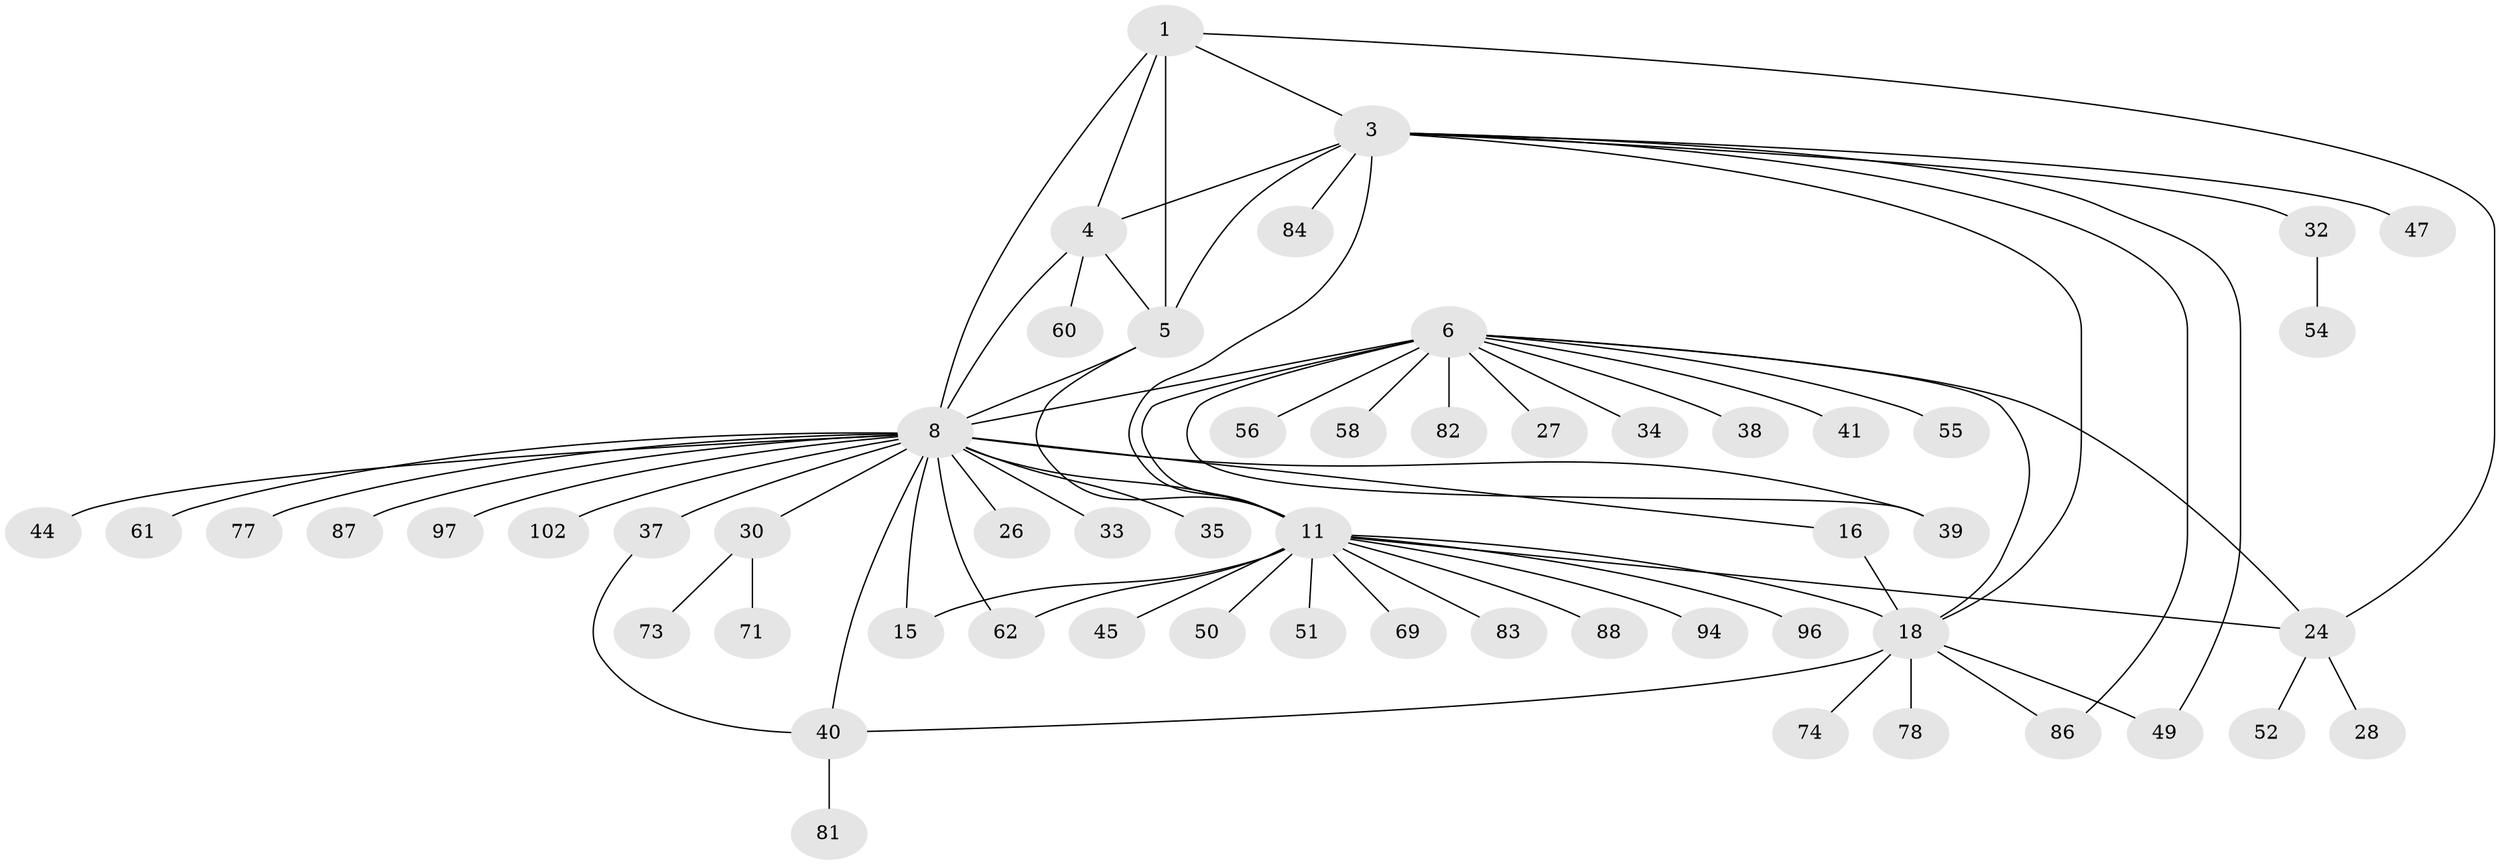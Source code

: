 // original degree distribution, {4: 0.01818181818181818, 7: 0.06363636363636363, 12: 0.00909090909090909, 6: 0.03636363636363636, 9: 0.02727272727272727, 11: 0.01818181818181818, 10: 0.02727272727272727, 13: 0.00909090909090909, 5: 0.01818181818181818, 8: 0.00909090909090909, 1: 0.5818181818181818, 2: 0.15454545454545454, 3: 0.02727272727272727}
// Generated by graph-tools (version 1.1) at 2025/15/03/09/25 04:15:48]
// undirected, 55 vertices, 74 edges
graph export_dot {
graph [start="1"]
  node [color=gray90,style=filled];
  1 [super="+2"];
  3 [super="+80+99"];
  4;
  5 [super="+36+90+91"];
  6 [super="+7+108+89+21+70"];
  8 [super="+59+92+10+12+9"];
  11 [super="+14+23+13+29"];
  15 [super="+64+72+48"];
  16 [super="+17+104+68+98"];
  18 [super="+46+76+19"];
  24 [super="+25+95"];
  26;
  27;
  28 [super="+93"];
  30 [super="+65"];
  32;
  33;
  34 [super="+103"];
  35;
  37;
  38;
  39;
  40 [super="+107"];
  41;
  44;
  45;
  47 [super="+79"];
  49;
  50;
  51;
  52;
  54;
  55;
  56;
  58;
  60;
  61;
  62;
  69;
  71;
  73;
  74;
  77;
  78;
  81;
  82;
  83;
  84;
  86 [super="+105"];
  87;
  88;
  94;
  96;
  97;
  102;
  1 -- 3 [weight=2];
  1 -- 4 [weight=2];
  1 -- 5 [weight=2];
  1 -- 8;
  1 -- 24;
  3 -- 4;
  3 -- 5;
  3 -- 32;
  3 -- 47;
  3 -- 49;
  3 -- 84;
  3 -- 86;
  3 -- 11;
  3 -- 18;
  4 -- 5;
  4 -- 60;
  4 -- 8;
  5 -- 8;
  5 -- 11;
  6 -- 8 [weight=6];
  6 -- 27;
  6 -- 82;
  6 -- 58;
  6 -- 41;
  6 -- 34 [weight=2];
  6 -- 38;
  6 -- 39;
  6 -- 11 [weight=2];
  6 -- 55;
  6 -- 24 [weight=4];
  6 -- 56;
  6 -- 18;
  8 -- 37;
  8 -- 39;
  8 -- 61;
  8 -- 62;
  8 -- 102;
  8 -- 77;
  8 -- 87;
  8 -- 26;
  8 -- 30;
  8 -- 40;
  8 -- 11 [weight=3];
  8 -- 15;
  8 -- 16;
  8 -- 33;
  8 -- 97;
  8 -- 35;
  8 -- 44;
  11 -- 15 [weight=3];
  11 -- 96;
  11 -- 50;
  11 -- 83;
  11 -- 51;
  11 -- 94;
  11 -- 24 [weight=2];
  11 -- 69;
  11 -- 45;
  11 -- 88;
  11 -- 62;
  11 -- 18;
  16 -- 18 [weight=6];
  18 -- 74;
  18 -- 40;
  18 -- 78;
  18 -- 49;
  18 -- 86;
  24 -- 28;
  24 -- 52;
  30 -- 73;
  30 -- 71;
  32 -- 54;
  37 -- 40;
  40 -- 81;
}
